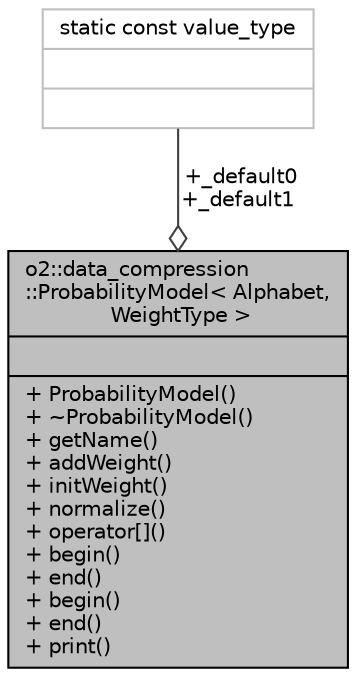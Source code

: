 digraph "o2::data_compression::ProbabilityModel&lt; Alphabet, WeightType &gt;"
{
 // INTERACTIVE_SVG=YES
  bgcolor="transparent";
  edge [fontname="Helvetica",fontsize="10",labelfontname="Helvetica",labelfontsize="10"];
  node [fontname="Helvetica",fontsize="10",shape=record];
  Node1 [label="{o2::data_compression\l::ProbabilityModel\< Alphabet,\l WeightType \>\n||+ ProbabilityModel()\l+ ~ProbabilityModel()\l+ getName()\l+ addWeight()\l+ initWeight()\l+ normalize()\l+ operator[]()\l+ begin()\l+ end()\l+ begin()\l+ end()\l+ print()\l}",height=0.2,width=0.4,color="black", fillcolor="grey75", style="filled", fontcolor="black"];
  Node2 -> Node1 [color="grey25",fontsize="10",style="solid",label=" +_default0\n+_default1" ,arrowhead="odiamond",fontname="Helvetica"];
  Node2 [label="{static const value_type\n||}",height=0.2,width=0.4,color="grey75"];
}
